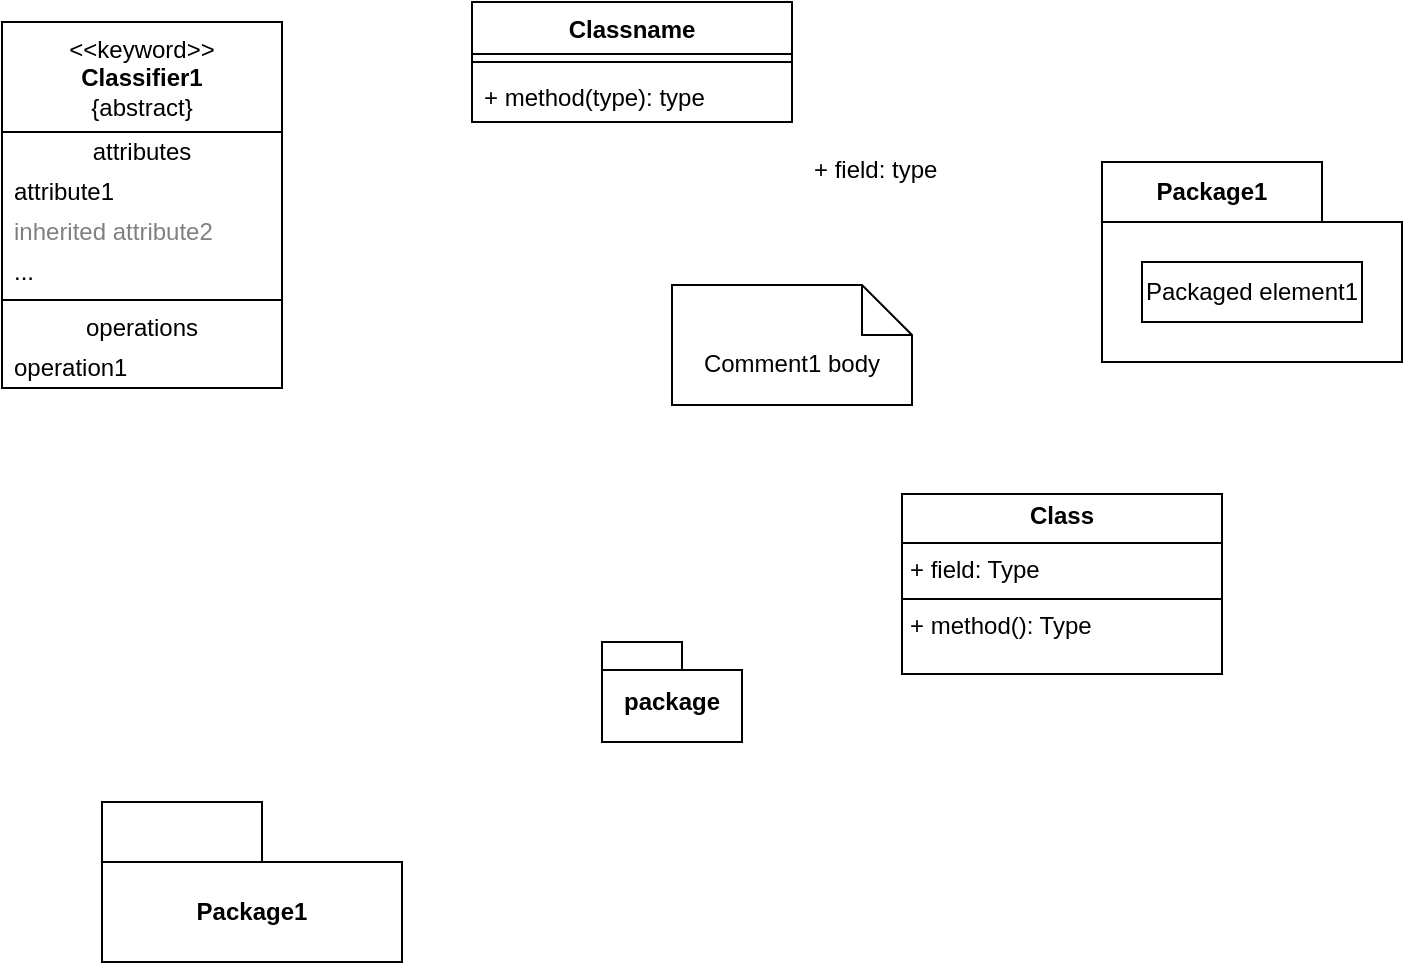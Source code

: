 <mxfile version="24.2.5" type="device">
  <diagram name="Page-1" id="2YBvvXClWsGukQMizWep">
    <mxGraphModel dx="1154" dy="610" grid="1" gridSize="10" guides="1" tooltips="1" connect="1" arrows="1" fold="1" page="1" pageScale="1" pageWidth="850" pageHeight="1100" math="0" shadow="0">
      <root>
        <mxCell id="0" />
        <mxCell id="1" parent="0" />
        <mxCell id="mWtjMDMPlNMBc431Jsgi-4" value="&amp;lt;&amp;lt;keyword&amp;gt;&amp;gt;&lt;br&gt;&lt;b&gt;Classifier1&lt;/b&gt;&lt;br&gt;{abstract}" style="swimlane;fontStyle=0;align=center;verticalAlign=top;childLayout=stackLayout;horizontal=1;startSize=55;horizontalStack=0;resizeParent=1;resizeParentMax=0;resizeLast=0;collapsible=0;marginBottom=0;html=1;whiteSpace=wrap;" vertex="1" parent="1">
          <mxGeometry x="30" y="50" width="140" height="183" as="geometry" />
        </mxCell>
        <mxCell id="mWtjMDMPlNMBc431Jsgi-5" value="attributes" style="text;html=1;strokeColor=none;fillColor=none;align=center;verticalAlign=middle;spacingLeft=4;spacingRight=4;overflow=hidden;rotatable=0;points=[[0,0.5],[1,0.5]];portConstraint=eastwest;whiteSpace=wrap;" vertex="1" parent="mWtjMDMPlNMBc431Jsgi-4">
          <mxGeometry y="55" width="140" height="20" as="geometry" />
        </mxCell>
        <mxCell id="mWtjMDMPlNMBc431Jsgi-6" value="attribute1" style="text;html=1;strokeColor=none;fillColor=none;align=left;verticalAlign=middle;spacingLeft=4;spacingRight=4;overflow=hidden;rotatable=0;points=[[0,0.5],[1,0.5]];portConstraint=eastwest;whiteSpace=wrap;" vertex="1" parent="mWtjMDMPlNMBc431Jsgi-4">
          <mxGeometry y="75" width="140" height="20" as="geometry" />
        </mxCell>
        <mxCell id="mWtjMDMPlNMBc431Jsgi-7" value="inherited attribute2" style="text;html=1;strokeColor=none;fillColor=none;align=left;verticalAlign=middle;spacingLeft=4;spacingRight=4;overflow=hidden;rotatable=0;points=[[0,0.5],[1,0.5]];portConstraint=eastwest;fontColor=#808080;whiteSpace=wrap;" vertex="1" parent="mWtjMDMPlNMBc431Jsgi-4">
          <mxGeometry y="95" width="140" height="20" as="geometry" />
        </mxCell>
        <mxCell id="mWtjMDMPlNMBc431Jsgi-8" value="..." style="text;html=1;strokeColor=none;fillColor=none;align=left;verticalAlign=middle;spacingLeft=4;spacingRight=4;overflow=hidden;rotatable=0;points=[[0,0.5],[1,0.5]];portConstraint=eastwest;whiteSpace=wrap;" vertex="1" parent="mWtjMDMPlNMBc431Jsgi-4">
          <mxGeometry y="115" width="140" height="20" as="geometry" />
        </mxCell>
        <mxCell id="mWtjMDMPlNMBc431Jsgi-9" value="" style="line;strokeWidth=1;fillColor=none;align=left;verticalAlign=middle;spacingTop=-1;spacingLeft=3;spacingRight=3;rotatable=0;labelPosition=right;points=[];portConstraint=eastwest;" vertex="1" parent="mWtjMDMPlNMBc431Jsgi-4">
          <mxGeometry y="135" width="140" height="8" as="geometry" />
        </mxCell>
        <mxCell id="mWtjMDMPlNMBc431Jsgi-10" value="operations" style="text;html=1;strokeColor=none;fillColor=none;align=center;verticalAlign=middle;spacingLeft=4;spacingRight=4;overflow=hidden;rotatable=0;points=[[0,0.5],[1,0.5]];portConstraint=eastwest;whiteSpace=wrap;" vertex="1" parent="mWtjMDMPlNMBc431Jsgi-4">
          <mxGeometry y="143" width="140" height="20" as="geometry" />
        </mxCell>
        <mxCell id="mWtjMDMPlNMBc431Jsgi-11" value="operation1" style="text;html=1;strokeColor=none;fillColor=none;align=left;verticalAlign=middle;spacingLeft=4;spacingRight=4;overflow=hidden;rotatable=0;points=[[0,0.5],[1,0.5]];portConstraint=eastwest;whiteSpace=wrap;" vertex="1" parent="mWtjMDMPlNMBc431Jsgi-4">
          <mxGeometry y="163" width="140" height="20" as="geometry" />
        </mxCell>
        <mxCell id="mWtjMDMPlNMBc431Jsgi-12" value="Comment1 body" style="shape=note2;boundedLbl=1;whiteSpace=wrap;html=1;size=25;verticalAlign=top;align=center;" vertex="1" parent="1">
          <mxGeometry x="365" y="181.5" width="120" height="60" as="geometry" />
        </mxCell>
        <mxCell id="mWtjMDMPlNMBc431Jsgi-13" value="Package1" style="shape=folder;fontStyle=1;tabWidth=80;tabHeight=30;tabPosition=left;html=1;boundedLbl=1;whiteSpace=wrap;" vertex="1" parent="1">
          <mxGeometry x="80" y="440" width="150" height="80" as="geometry" />
        </mxCell>
        <mxCell id="mWtjMDMPlNMBc431Jsgi-14" value="Package1" style="shape=folder;fontStyle=1;tabWidth=110;tabHeight=30;tabPosition=left;html=1;boundedLbl=1;labelInHeader=1;container=1;collapsible=0;recursiveResize=0;whiteSpace=wrap;" vertex="1" parent="1">
          <mxGeometry x="580" y="120" width="150" height="100" as="geometry" />
        </mxCell>
        <mxCell id="mWtjMDMPlNMBc431Jsgi-15" value="Packaged element1" style="html=1;whiteSpace=wrap;" vertex="1" parent="mWtjMDMPlNMBc431Jsgi-14">
          <mxGeometry width="110" height="30" relative="1" as="geometry">
            <mxPoint x="20" y="50" as="offset" />
          </mxGeometry>
        </mxCell>
        <mxCell id="mWtjMDMPlNMBc431Jsgi-16" value="Classname" style="swimlane;fontStyle=1;align=center;verticalAlign=top;childLayout=stackLayout;horizontal=1;startSize=26;horizontalStack=0;resizeParent=1;resizeParentMax=0;resizeLast=0;collapsible=1;marginBottom=0;whiteSpace=wrap;html=1;" vertex="1" parent="1">
          <mxGeometry x="265" y="40" width="160" height="60" as="geometry" />
        </mxCell>
        <mxCell id="mWtjMDMPlNMBc431Jsgi-18" value="" style="line;strokeWidth=1;fillColor=none;align=left;verticalAlign=middle;spacingTop=-1;spacingLeft=3;spacingRight=3;rotatable=0;labelPosition=right;points=[];portConstraint=eastwest;strokeColor=inherit;" vertex="1" parent="mWtjMDMPlNMBc431Jsgi-16">
          <mxGeometry y="26" width="160" height="8" as="geometry" />
        </mxCell>
        <mxCell id="mWtjMDMPlNMBc431Jsgi-19" value="+ method(type): type" style="text;strokeColor=none;fillColor=none;align=left;verticalAlign=top;spacingLeft=4;spacingRight=4;overflow=hidden;rotatable=0;points=[[0,0.5],[1,0.5]];portConstraint=eastwest;whiteSpace=wrap;html=1;" vertex="1" parent="mWtjMDMPlNMBc431Jsgi-16">
          <mxGeometry y="34" width="160" height="26" as="geometry" />
        </mxCell>
        <mxCell id="mWtjMDMPlNMBc431Jsgi-20" value="package" style="shape=folder;fontStyle=1;spacingTop=10;tabWidth=40;tabHeight=14;tabPosition=left;html=1;whiteSpace=wrap;" vertex="1" parent="1">
          <mxGeometry x="330" y="360" width="70" height="50" as="geometry" />
        </mxCell>
        <mxCell id="mWtjMDMPlNMBc431Jsgi-21" value="&lt;p style=&quot;margin:0px;margin-top:4px;text-align:center;&quot;&gt;&lt;b&gt;Class&lt;/b&gt;&lt;/p&gt;&lt;hr size=&quot;1&quot; style=&quot;border-style:solid;&quot;/&gt;&lt;p style=&quot;margin:0px;margin-left:4px;&quot;&gt;+ field: Type&lt;/p&gt;&lt;hr size=&quot;1&quot; style=&quot;border-style:solid;&quot;/&gt;&lt;p style=&quot;margin:0px;margin-left:4px;&quot;&gt;+ method(): Type&lt;/p&gt;" style="verticalAlign=top;align=left;overflow=fill;html=1;whiteSpace=wrap;" vertex="1" parent="1">
          <mxGeometry x="480" y="286" width="160" height="90" as="geometry" />
        </mxCell>
        <mxCell id="mWtjMDMPlNMBc431Jsgi-17" value="+ field: type" style="text;strokeColor=none;fillColor=none;align=left;verticalAlign=top;spacingLeft=4;spacingRight=4;overflow=hidden;rotatable=0;points=[[0,0.5],[1,0.5]];portConstraint=eastwest;whiteSpace=wrap;html=1;" vertex="1" parent="1">
          <mxGeometry x="430" y="110" width="160" height="26" as="geometry" />
        </mxCell>
      </root>
    </mxGraphModel>
  </diagram>
</mxfile>
